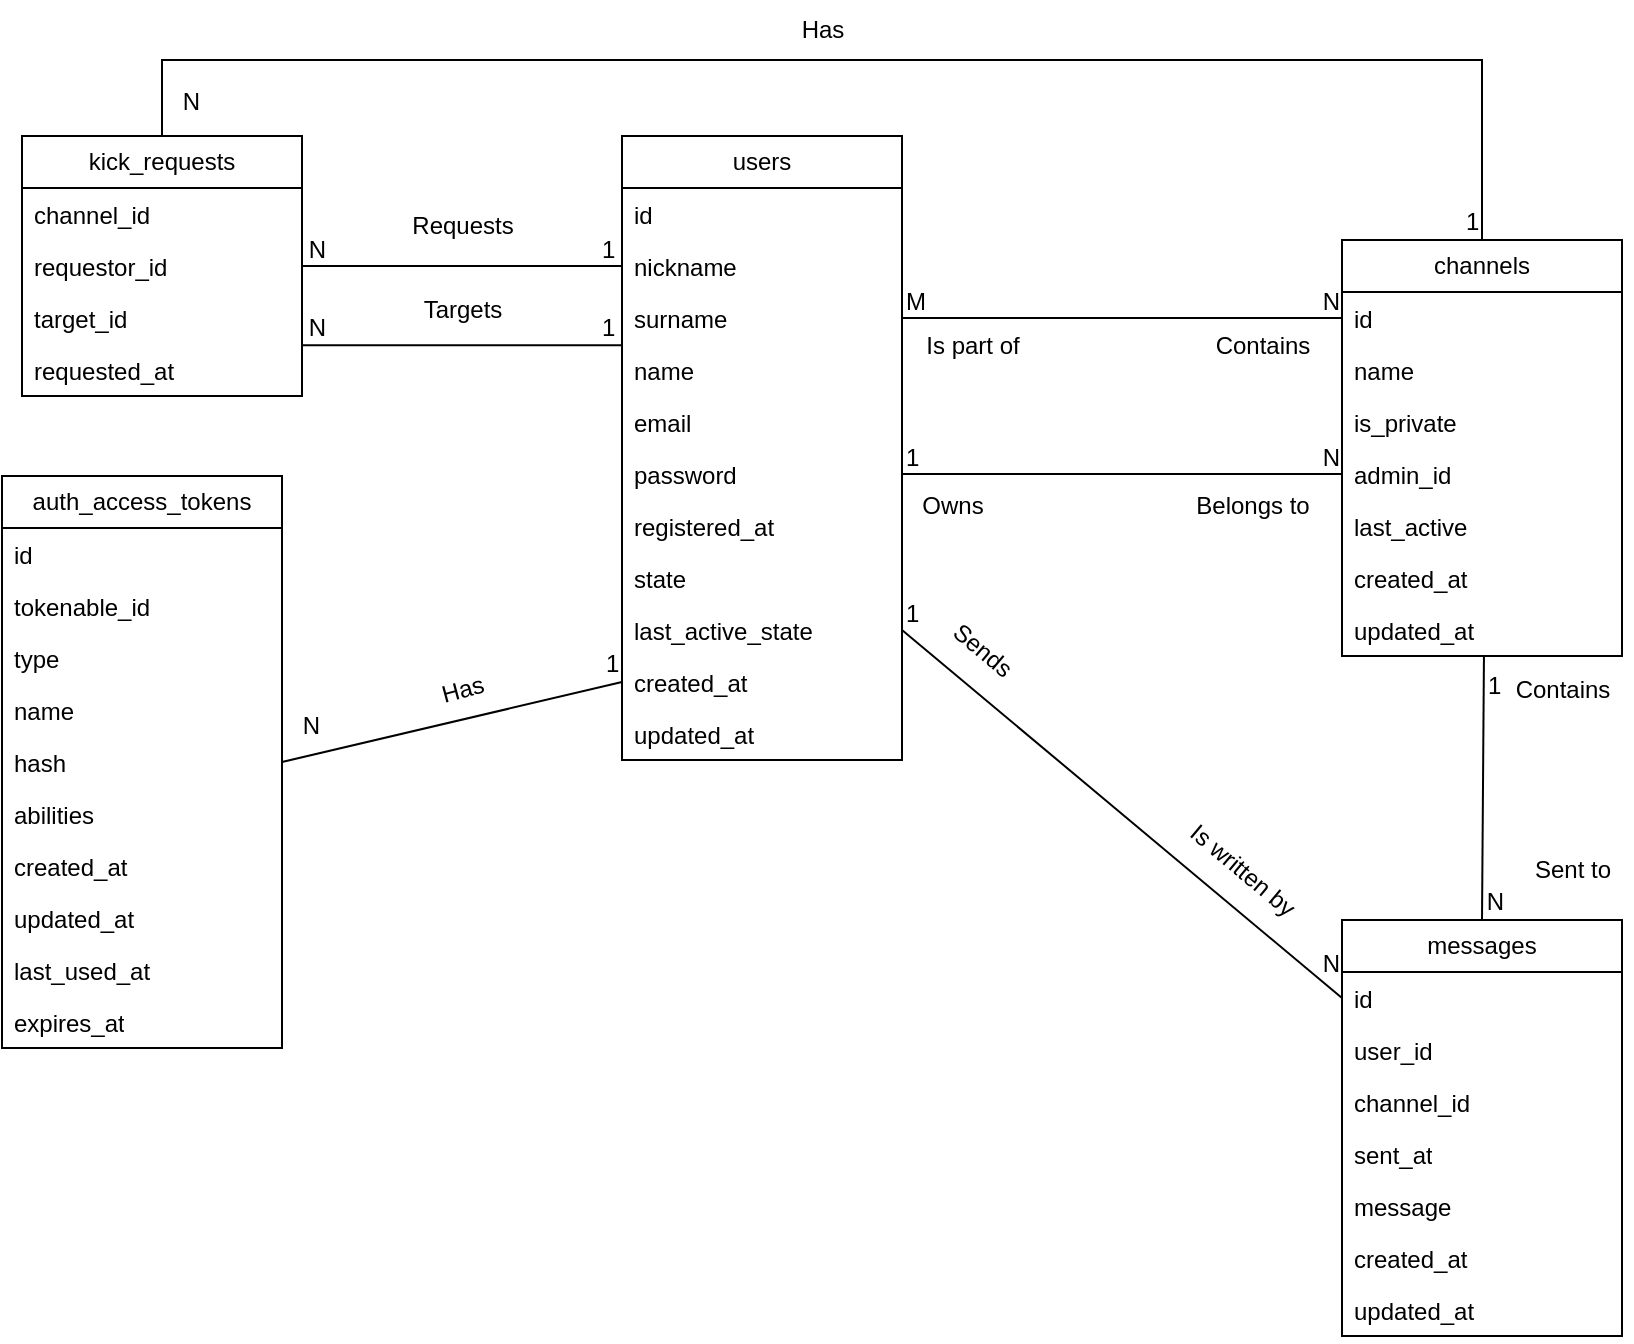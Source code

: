 <mxfile version="25.0.2" pages="2">
  <diagram id="R2lEEEUBdFMjLlhIrx00" name="Logical">
    <mxGraphModel dx="2045" dy="737" grid="1" gridSize="10" guides="1" tooltips="1" connect="1" arrows="1" fold="1" page="1" pageScale="1" pageWidth="850" pageHeight="1100" math="0" shadow="0" extFonts="Permanent Marker^https://fonts.googleapis.com/css?family=Permanent+Marker">
      <root>
        <mxCell id="0" />
        <mxCell id="1" parent="0" />
        <mxCell id="FbpiSG0wPmjg65G_D0_f-9" value="users" style="swimlane;fontStyle=0;childLayout=stackLayout;horizontal=1;startSize=26;fillColor=none;horizontalStack=0;resizeParent=1;resizeParentMax=0;resizeLast=0;collapsible=1;marginBottom=0;whiteSpace=wrap;html=1;" parent="1" vertex="1">
          <mxGeometry x="70" y="68" width="140" height="312" as="geometry" />
        </mxCell>
        <mxCell id="FbpiSG0wPmjg65G_D0_f-10" value="id" style="text;strokeColor=none;fillColor=none;align=left;verticalAlign=top;spacingLeft=4;spacingRight=4;overflow=hidden;rotatable=0;points=[[0,0.5],[1,0.5]];portConstraint=eastwest;whiteSpace=wrap;html=1;" parent="FbpiSG0wPmjg65G_D0_f-9" vertex="1">
          <mxGeometry y="26" width="140" height="26" as="geometry" />
        </mxCell>
        <mxCell id="FbpiSG0wPmjg65G_D0_f-13" value="nickname" style="text;strokeColor=none;fillColor=none;align=left;verticalAlign=top;spacingLeft=4;spacingRight=4;overflow=hidden;rotatable=0;points=[[0,0.5],[1,0.5]];portConstraint=eastwest;whiteSpace=wrap;html=1;" parent="FbpiSG0wPmjg65G_D0_f-9" vertex="1">
          <mxGeometry y="52" width="140" height="26" as="geometry" />
        </mxCell>
        <mxCell id="FbpiSG0wPmjg65G_D0_f-12" value="surname" style="text;strokeColor=none;fillColor=none;align=left;verticalAlign=top;spacingLeft=4;spacingRight=4;overflow=hidden;rotatable=0;points=[[0,0.5],[1,0.5]];portConstraint=eastwest;whiteSpace=wrap;html=1;" parent="FbpiSG0wPmjg65G_D0_f-9" vertex="1">
          <mxGeometry y="78" width="140" height="26" as="geometry" />
        </mxCell>
        <mxCell id="FbpiSG0wPmjg65G_D0_f-17" value="name" style="text;strokeColor=none;fillColor=none;align=left;verticalAlign=top;spacingLeft=4;spacingRight=4;overflow=hidden;rotatable=0;points=[[0,0.5],[1,0.5]];portConstraint=eastwest;whiteSpace=wrap;html=1;" parent="FbpiSG0wPmjg65G_D0_f-9" vertex="1">
          <mxGeometry y="104" width="140" height="26" as="geometry" />
        </mxCell>
        <mxCell id="FbpiSG0wPmjg65G_D0_f-16" value="email" style="text;strokeColor=none;fillColor=none;align=left;verticalAlign=top;spacingLeft=4;spacingRight=4;overflow=hidden;rotatable=0;points=[[0,0.5],[1,0.5]];portConstraint=eastwest;whiteSpace=wrap;html=1;" parent="FbpiSG0wPmjg65G_D0_f-9" vertex="1">
          <mxGeometry y="130" width="140" height="26" as="geometry" />
        </mxCell>
        <mxCell id="FbpiSG0wPmjg65G_D0_f-14" value="password" style="text;strokeColor=none;fillColor=none;align=left;verticalAlign=top;spacingLeft=4;spacingRight=4;overflow=hidden;rotatable=0;points=[[0,0.5],[1,0.5]];portConstraint=eastwest;whiteSpace=wrap;html=1;" parent="FbpiSG0wPmjg65G_D0_f-9" vertex="1">
          <mxGeometry y="156" width="140" height="26" as="geometry" />
        </mxCell>
        <mxCell id="FbpiSG0wPmjg65G_D0_f-18" value="registered_at" style="text;strokeColor=none;fillColor=none;align=left;verticalAlign=top;spacingLeft=4;spacingRight=4;overflow=hidden;rotatable=0;points=[[0,0.5],[1,0.5]];portConstraint=eastwest;whiteSpace=wrap;html=1;" parent="FbpiSG0wPmjg65G_D0_f-9" vertex="1">
          <mxGeometry y="182" width="140" height="26" as="geometry" />
        </mxCell>
        <mxCell id="FbpiSG0wPmjg65G_D0_f-37" value="state" style="text;strokeColor=none;fillColor=none;align=left;verticalAlign=top;spacingLeft=4;spacingRight=4;overflow=hidden;rotatable=0;points=[[0,0.5],[1,0.5]];portConstraint=eastwest;whiteSpace=wrap;html=1;" parent="FbpiSG0wPmjg65G_D0_f-9" vertex="1">
          <mxGeometry y="208" width="140" height="26" as="geometry" />
        </mxCell>
        <mxCell id="FbpiSG0wPmjg65G_D0_f-38" value="last_active_state" style="text;strokeColor=none;fillColor=none;align=left;verticalAlign=top;spacingLeft=4;spacingRight=4;overflow=hidden;rotatable=0;points=[[0,0.5],[1,0.5]];portConstraint=eastwest;whiteSpace=wrap;html=1;" parent="FbpiSG0wPmjg65G_D0_f-9" vertex="1">
          <mxGeometry y="234" width="140" height="26" as="geometry" />
        </mxCell>
        <mxCell id="DQtzh3tB-2Z6uhJ7dVTO-1" value="created_at" style="text;strokeColor=none;fillColor=none;align=left;verticalAlign=top;spacingLeft=4;spacingRight=4;overflow=hidden;rotatable=0;points=[[0,0.5],[1,0.5]];portConstraint=eastwest;whiteSpace=wrap;html=1;" vertex="1" parent="FbpiSG0wPmjg65G_D0_f-9">
          <mxGeometry y="260" width="140" height="26" as="geometry" />
        </mxCell>
        <mxCell id="DQtzh3tB-2Z6uhJ7dVTO-2" value="updated_at" style="text;strokeColor=none;fillColor=none;align=left;verticalAlign=top;spacingLeft=4;spacingRight=4;overflow=hidden;rotatable=0;points=[[0,0.5],[1,0.5]];portConstraint=eastwest;whiteSpace=wrap;html=1;" vertex="1" parent="FbpiSG0wPmjg65G_D0_f-9">
          <mxGeometry y="286" width="140" height="26" as="geometry" />
        </mxCell>
        <mxCell id="FbpiSG0wPmjg65G_D0_f-21" value="channels" style="swimlane;fontStyle=0;childLayout=stackLayout;horizontal=1;startSize=26;fillColor=none;horizontalStack=0;resizeParent=1;resizeParentMax=0;resizeLast=0;collapsible=1;marginBottom=0;whiteSpace=wrap;html=1;" parent="1" vertex="1">
          <mxGeometry x="430" y="120" width="140" height="208" as="geometry" />
        </mxCell>
        <mxCell id="FbpiSG0wPmjg65G_D0_f-22" value="id" style="text;strokeColor=none;fillColor=none;align=left;verticalAlign=top;spacingLeft=4;spacingRight=4;overflow=hidden;rotatable=0;points=[[0,0.5],[1,0.5]];portConstraint=eastwest;whiteSpace=wrap;html=1;" parent="FbpiSG0wPmjg65G_D0_f-21" vertex="1">
          <mxGeometry y="26" width="140" height="26" as="geometry" />
        </mxCell>
        <mxCell id="FbpiSG0wPmjg65G_D0_f-23" value="name" style="text;strokeColor=none;fillColor=none;align=left;verticalAlign=top;spacingLeft=4;spacingRight=4;overflow=hidden;rotatable=0;points=[[0,0.5],[1,0.5]];portConstraint=eastwest;whiteSpace=wrap;html=1;" parent="FbpiSG0wPmjg65G_D0_f-21" vertex="1">
          <mxGeometry y="52" width="140" height="26" as="geometry" />
        </mxCell>
        <mxCell id="FbpiSG0wPmjg65G_D0_f-24" value="is_private" style="text;strokeColor=none;fillColor=none;align=left;verticalAlign=top;spacingLeft=4;spacingRight=4;overflow=hidden;rotatable=0;points=[[0,0.5],[1,0.5]];portConstraint=eastwest;whiteSpace=wrap;html=1;" parent="FbpiSG0wPmjg65G_D0_f-21" vertex="1">
          <mxGeometry y="78" width="140" height="26" as="geometry" />
        </mxCell>
        <mxCell id="FbpiSG0wPmjg65G_D0_f-25" value="admin_id" style="text;strokeColor=none;fillColor=none;align=left;verticalAlign=top;spacingLeft=4;spacingRight=4;overflow=hidden;rotatable=0;points=[[0,0.5],[1,0.5]];portConstraint=eastwest;whiteSpace=wrap;html=1;" parent="FbpiSG0wPmjg65G_D0_f-21" vertex="1">
          <mxGeometry y="104" width="140" height="26" as="geometry" />
        </mxCell>
        <mxCell id="FbpiSG0wPmjg65G_D0_f-26" value="last_active" style="text;strokeColor=none;fillColor=none;align=left;verticalAlign=top;spacingLeft=4;spacingRight=4;overflow=hidden;rotatable=0;points=[[0,0.5],[1,0.5]];portConstraint=eastwest;whiteSpace=wrap;html=1;" parent="FbpiSG0wPmjg65G_D0_f-21" vertex="1">
          <mxGeometry y="130" width="140" height="26" as="geometry" />
        </mxCell>
        <mxCell id="DQtzh3tB-2Z6uhJ7dVTO-3" value="created_at" style="text;strokeColor=none;fillColor=none;align=left;verticalAlign=top;spacingLeft=4;spacingRight=4;overflow=hidden;rotatable=0;points=[[0,0.5],[1,0.5]];portConstraint=eastwest;whiteSpace=wrap;html=1;" vertex="1" parent="FbpiSG0wPmjg65G_D0_f-21">
          <mxGeometry y="156" width="140" height="26" as="geometry" />
        </mxCell>
        <mxCell id="DQtzh3tB-2Z6uhJ7dVTO-4" value="updated_at" style="text;strokeColor=none;fillColor=none;align=left;verticalAlign=top;spacingLeft=4;spacingRight=4;overflow=hidden;rotatable=0;points=[[0,0.5],[1,0.5]];portConstraint=eastwest;whiteSpace=wrap;html=1;" vertex="1" parent="FbpiSG0wPmjg65G_D0_f-21">
          <mxGeometry y="182" width="140" height="26" as="geometry" />
        </mxCell>
        <mxCell id="FbpiSG0wPmjg65G_D0_f-31" value="messages" style="swimlane;fontStyle=0;childLayout=stackLayout;horizontal=1;startSize=26;fillColor=none;horizontalStack=0;resizeParent=1;resizeParentMax=0;resizeLast=0;collapsible=1;marginBottom=0;whiteSpace=wrap;html=1;" parent="1" vertex="1">
          <mxGeometry x="430" y="460" width="140" height="208" as="geometry" />
        </mxCell>
        <mxCell id="FbpiSG0wPmjg65G_D0_f-32" value="id" style="text;strokeColor=none;fillColor=none;align=left;verticalAlign=top;spacingLeft=4;spacingRight=4;overflow=hidden;rotatable=0;points=[[0,0.5],[1,0.5]];portConstraint=eastwest;whiteSpace=wrap;html=1;" parent="FbpiSG0wPmjg65G_D0_f-31" vertex="1">
          <mxGeometry y="26" width="140" height="26" as="geometry" />
        </mxCell>
        <mxCell id="FbpiSG0wPmjg65G_D0_f-33" value="user_id" style="text;strokeColor=none;fillColor=none;align=left;verticalAlign=top;spacingLeft=4;spacingRight=4;overflow=hidden;rotatable=0;points=[[0,0.5],[1,0.5]];portConstraint=eastwest;whiteSpace=wrap;html=1;" parent="FbpiSG0wPmjg65G_D0_f-31" vertex="1">
          <mxGeometry y="52" width="140" height="26" as="geometry" />
        </mxCell>
        <mxCell id="FbpiSG0wPmjg65G_D0_f-34" value="channel_id" style="text;strokeColor=none;fillColor=none;align=left;verticalAlign=top;spacingLeft=4;spacingRight=4;overflow=hidden;rotatable=0;points=[[0,0.5],[1,0.5]];portConstraint=eastwest;whiteSpace=wrap;html=1;" parent="FbpiSG0wPmjg65G_D0_f-31" vertex="1">
          <mxGeometry y="78" width="140" height="26" as="geometry" />
        </mxCell>
        <mxCell id="FbpiSG0wPmjg65G_D0_f-35" value="sent_at" style="text;strokeColor=none;fillColor=none;align=left;verticalAlign=top;spacingLeft=4;spacingRight=4;overflow=hidden;rotatable=0;points=[[0,0.5],[1,0.5]];portConstraint=eastwest;whiteSpace=wrap;html=1;" parent="FbpiSG0wPmjg65G_D0_f-31" vertex="1">
          <mxGeometry y="104" width="140" height="26" as="geometry" />
        </mxCell>
        <mxCell id="FbpiSG0wPmjg65G_D0_f-36" value="message" style="text;strokeColor=none;fillColor=none;align=left;verticalAlign=top;spacingLeft=4;spacingRight=4;overflow=hidden;rotatable=0;points=[[0,0.5],[1,0.5]];portConstraint=eastwest;whiteSpace=wrap;html=1;" parent="FbpiSG0wPmjg65G_D0_f-31" vertex="1">
          <mxGeometry y="130" width="140" height="26" as="geometry" />
        </mxCell>
        <mxCell id="DQtzh3tB-2Z6uhJ7dVTO-19" value="created_at" style="text;strokeColor=none;fillColor=none;align=left;verticalAlign=top;spacingLeft=4;spacingRight=4;overflow=hidden;rotatable=0;points=[[0,0.5],[1,0.5]];portConstraint=eastwest;whiteSpace=wrap;html=1;" vertex="1" parent="FbpiSG0wPmjg65G_D0_f-31">
          <mxGeometry y="156" width="140" height="26" as="geometry" />
        </mxCell>
        <mxCell id="DQtzh3tB-2Z6uhJ7dVTO-18" value="updated_at" style="text;strokeColor=none;fillColor=none;align=left;verticalAlign=top;spacingLeft=4;spacingRight=4;overflow=hidden;rotatable=0;points=[[0,0.5],[1,0.5]];portConstraint=eastwest;whiteSpace=wrap;html=1;" vertex="1" parent="FbpiSG0wPmjg65G_D0_f-31">
          <mxGeometry y="182" width="140" height="26" as="geometry" />
        </mxCell>
        <mxCell id="FbpiSG0wPmjg65G_D0_f-39" value="" style="endArrow=none;html=1;rounded=0;exitX=1;exitY=0.5;exitDx=0;exitDy=0;entryX=0;entryY=0.5;entryDx=0;entryDy=0;" parent="1" source="FbpiSG0wPmjg65G_D0_f-12" target="FbpiSG0wPmjg65G_D0_f-22" edge="1">
          <mxGeometry relative="1" as="geometry">
            <mxPoint x="340" y="350" as="sourcePoint" />
            <mxPoint x="500" y="350" as="targetPoint" />
          </mxGeometry>
        </mxCell>
        <mxCell id="FbpiSG0wPmjg65G_D0_f-40" value="M" style="resizable=0;html=1;whiteSpace=wrap;align=left;verticalAlign=bottom;" parent="FbpiSG0wPmjg65G_D0_f-39" connectable="0" vertex="1">
          <mxGeometry x="-1" relative="1" as="geometry" />
        </mxCell>
        <mxCell id="FbpiSG0wPmjg65G_D0_f-41" value="N" style="resizable=0;html=1;whiteSpace=wrap;align=right;verticalAlign=bottom;" parent="FbpiSG0wPmjg65G_D0_f-39" connectable="0" vertex="1">
          <mxGeometry x="1" relative="1" as="geometry" />
        </mxCell>
        <mxCell id="FbpiSG0wPmjg65G_D0_f-45" value="" style="endArrow=none;html=1;rounded=0;exitX=0.507;exitY=1;exitDx=0;exitDy=0;entryX=0.5;entryY=0;entryDx=0;entryDy=0;exitPerimeter=0;" parent="1" source="DQtzh3tB-2Z6uhJ7dVTO-4" target="FbpiSG0wPmjg65G_D0_f-31" edge="1">
          <mxGeometry relative="1" as="geometry">
            <mxPoint x="630" y="230" as="sourcePoint" />
            <mxPoint x="790" y="230" as="targetPoint" />
          </mxGeometry>
        </mxCell>
        <mxCell id="FbpiSG0wPmjg65G_D0_f-46" value="1" style="resizable=0;html=1;whiteSpace=wrap;align=left;verticalAlign=bottom;" parent="FbpiSG0wPmjg65G_D0_f-45" connectable="0" vertex="1">
          <mxGeometry x="-1" relative="1" as="geometry">
            <mxPoint y="23" as="offset" />
          </mxGeometry>
        </mxCell>
        <mxCell id="FbpiSG0wPmjg65G_D0_f-47" value="N" style="resizable=0;html=1;whiteSpace=wrap;align=right;verticalAlign=bottom;" parent="FbpiSG0wPmjg65G_D0_f-45" connectable="0" vertex="1">
          <mxGeometry x="1" relative="1" as="geometry">
            <mxPoint x="12" as="offset" />
          </mxGeometry>
        </mxCell>
        <mxCell id="FbpiSG0wPmjg65G_D0_f-55" value="Is part of" style="text;html=1;align=center;verticalAlign=middle;resizable=0;points=[];autosize=1;strokeColor=none;fillColor=none;" parent="1" vertex="1">
          <mxGeometry x="210" y="158" width="70" height="30" as="geometry" />
        </mxCell>
        <mxCell id="FbpiSG0wPmjg65G_D0_f-57" value="Contains" style="text;html=1;align=center;verticalAlign=middle;resizable=0;points=[];autosize=1;strokeColor=none;fillColor=none;" parent="1" vertex="1">
          <mxGeometry x="355" y="158" width="70" height="30" as="geometry" />
        </mxCell>
        <mxCell id="FbpiSG0wPmjg65G_D0_f-61" value="" style="endArrow=none;html=1;rounded=0;entryX=0;entryY=0.5;entryDx=0;entryDy=0;exitX=1;exitY=0.5;exitDx=0;exitDy=0;" parent="1" source="FbpiSG0wPmjg65G_D0_f-14" target="FbpiSG0wPmjg65G_D0_f-25" edge="1">
          <mxGeometry relative="1" as="geometry">
            <mxPoint x="210" y="230" as="sourcePoint" />
            <mxPoint x="370" y="230" as="targetPoint" />
          </mxGeometry>
        </mxCell>
        <mxCell id="FbpiSG0wPmjg65G_D0_f-62" value="1" style="resizable=0;html=1;whiteSpace=wrap;align=left;verticalAlign=bottom;" parent="FbpiSG0wPmjg65G_D0_f-61" connectable="0" vertex="1">
          <mxGeometry x="-1" relative="1" as="geometry" />
        </mxCell>
        <mxCell id="FbpiSG0wPmjg65G_D0_f-63" value="N" style="resizable=0;html=1;whiteSpace=wrap;align=right;verticalAlign=bottom;" parent="FbpiSG0wPmjg65G_D0_f-61" connectable="0" vertex="1">
          <mxGeometry x="1" relative="1" as="geometry" />
        </mxCell>
        <mxCell id="FbpiSG0wPmjg65G_D0_f-64" value="Owns" style="text;html=1;align=center;verticalAlign=middle;resizable=0;points=[];autosize=1;strokeColor=none;fillColor=none;" parent="1" vertex="1">
          <mxGeometry x="210" y="238" width="50" height="30" as="geometry" />
        </mxCell>
        <mxCell id="FbpiSG0wPmjg65G_D0_f-65" value="Belongs to" style="text;html=1;align=center;verticalAlign=middle;resizable=0;points=[];autosize=1;strokeColor=none;fillColor=none;" parent="1" vertex="1">
          <mxGeometry x="345" y="238" width="80" height="30" as="geometry" />
        </mxCell>
        <mxCell id="FbpiSG0wPmjg65G_D0_f-66" value="" style="endArrow=none;html=1;rounded=0;exitX=1;exitY=0.5;exitDx=0;exitDy=0;entryX=0;entryY=0.5;entryDx=0;entryDy=0;" parent="1" source="FbpiSG0wPmjg65G_D0_f-38" target="FbpiSG0wPmjg65G_D0_f-32" edge="1">
          <mxGeometry relative="1" as="geometry">
            <mxPoint x="300" y="320" as="sourcePoint" />
            <mxPoint x="460" y="320" as="targetPoint" />
          </mxGeometry>
        </mxCell>
        <mxCell id="FbpiSG0wPmjg65G_D0_f-67" value="1" style="resizable=0;html=1;whiteSpace=wrap;align=left;verticalAlign=bottom;" parent="FbpiSG0wPmjg65G_D0_f-66" connectable="0" vertex="1">
          <mxGeometry x="-1" relative="1" as="geometry" />
        </mxCell>
        <mxCell id="FbpiSG0wPmjg65G_D0_f-68" value="N" style="resizable=0;html=1;whiteSpace=wrap;align=right;verticalAlign=bottom;" parent="FbpiSG0wPmjg65G_D0_f-66" connectable="0" vertex="1">
          <mxGeometry x="1" relative="1" as="geometry">
            <mxPoint y="-9" as="offset" />
          </mxGeometry>
        </mxCell>
        <mxCell id="FbpiSG0wPmjg65G_D0_f-69" value="Sends" style="text;html=1;align=center;verticalAlign=middle;resizable=0;points=[];autosize=1;strokeColor=none;fillColor=none;rotation=40;" parent="1" vertex="1">
          <mxGeometry x="220" y="310" width="60" height="30" as="geometry" />
        </mxCell>
        <mxCell id="FbpiSG0wPmjg65G_D0_f-70" value="Is written by" style="text;html=1;align=center;verticalAlign=middle;resizable=0;points=[];autosize=1;strokeColor=none;fillColor=none;rotation=40;" parent="1" vertex="1">
          <mxGeometry x="335" y="420" width="90" height="30" as="geometry" />
        </mxCell>
        <mxCell id="FbpiSG0wPmjg65G_D0_f-71" value="Contains" style="text;html=1;align=center;verticalAlign=middle;resizable=0;points=[];autosize=1;strokeColor=none;fillColor=none;" parent="1" vertex="1">
          <mxGeometry x="505" y="330" width="70" height="30" as="geometry" />
        </mxCell>
        <mxCell id="FbpiSG0wPmjg65G_D0_f-72" value="Sent to" style="text;html=1;align=center;verticalAlign=middle;resizable=0;points=[];autosize=1;strokeColor=none;fillColor=none;" parent="1" vertex="1">
          <mxGeometry x="515" y="420" width="60" height="30" as="geometry" />
        </mxCell>
        <mxCell id="DQtzh3tB-2Z6uhJ7dVTO-6" value="auth_access_tokens" style="swimlane;fontStyle=0;childLayout=stackLayout;horizontal=1;startSize=26;fillColor=none;horizontalStack=0;resizeParent=1;resizeParentMax=0;resizeLast=0;collapsible=1;marginBottom=0;whiteSpace=wrap;html=1;" vertex="1" parent="1">
          <mxGeometry x="-240" y="238" width="140" height="286" as="geometry" />
        </mxCell>
        <mxCell id="DQtzh3tB-2Z6uhJ7dVTO-7" value="id" style="text;strokeColor=none;fillColor=none;align=left;verticalAlign=top;spacingLeft=4;spacingRight=4;overflow=hidden;rotatable=0;points=[[0,0.5],[1,0.5]];portConstraint=eastwest;whiteSpace=wrap;html=1;" vertex="1" parent="DQtzh3tB-2Z6uhJ7dVTO-6">
          <mxGeometry y="26" width="140" height="26" as="geometry" />
        </mxCell>
        <mxCell id="DQtzh3tB-2Z6uhJ7dVTO-8" value="tokenable_id" style="text;strokeColor=none;fillColor=none;align=left;verticalAlign=top;spacingLeft=4;spacingRight=4;overflow=hidden;rotatable=0;points=[[0,0.5],[1,0.5]];portConstraint=eastwest;whiteSpace=wrap;html=1;" vertex="1" parent="DQtzh3tB-2Z6uhJ7dVTO-6">
          <mxGeometry y="52" width="140" height="26" as="geometry" />
        </mxCell>
        <mxCell id="DQtzh3tB-2Z6uhJ7dVTO-9" value="type" style="text;strokeColor=none;fillColor=none;align=left;verticalAlign=top;spacingLeft=4;spacingRight=4;overflow=hidden;rotatable=0;points=[[0,0.5],[1,0.5]];portConstraint=eastwest;whiteSpace=wrap;html=1;" vertex="1" parent="DQtzh3tB-2Z6uhJ7dVTO-6">
          <mxGeometry y="78" width="140" height="26" as="geometry" />
        </mxCell>
        <mxCell id="DQtzh3tB-2Z6uhJ7dVTO-10" value="name" style="text;strokeColor=none;fillColor=none;align=left;verticalAlign=top;spacingLeft=4;spacingRight=4;overflow=hidden;rotatable=0;points=[[0,0.5],[1,0.5]];portConstraint=eastwest;whiteSpace=wrap;html=1;" vertex="1" parent="DQtzh3tB-2Z6uhJ7dVTO-6">
          <mxGeometry y="104" width="140" height="26" as="geometry" />
        </mxCell>
        <mxCell id="DQtzh3tB-2Z6uhJ7dVTO-11" value="hash" style="text;strokeColor=none;fillColor=none;align=left;verticalAlign=top;spacingLeft=4;spacingRight=4;overflow=hidden;rotatable=0;points=[[0,0.5],[1,0.5]];portConstraint=eastwest;whiteSpace=wrap;html=1;" vertex="1" parent="DQtzh3tB-2Z6uhJ7dVTO-6">
          <mxGeometry y="130" width="140" height="26" as="geometry" />
        </mxCell>
        <mxCell id="DQtzh3tB-2Z6uhJ7dVTO-12" value="abilities" style="text;strokeColor=none;fillColor=none;align=left;verticalAlign=top;spacingLeft=4;spacingRight=4;overflow=hidden;rotatable=0;points=[[0,0.5],[1,0.5]];portConstraint=eastwest;whiteSpace=wrap;html=1;" vertex="1" parent="DQtzh3tB-2Z6uhJ7dVTO-6">
          <mxGeometry y="156" width="140" height="26" as="geometry" />
        </mxCell>
        <mxCell id="DQtzh3tB-2Z6uhJ7dVTO-13" value="created_at" style="text;strokeColor=none;fillColor=none;align=left;verticalAlign=top;spacingLeft=4;spacingRight=4;overflow=hidden;rotatable=0;points=[[0,0.5],[1,0.5]];portConstraint=eastwest;whiteSpace=wrap;html=1;" vertex="1" parent="DQtzh3tB-2Z6uhJ7dVTO-6">
          <mxGeometry y="182" width="140" height="26" as="geometry" />
        </mxCell>
        <mxCell id="DQtzh3tB-2Z6uhJ7dVTO-14" value="updated_at" style="text;strokeColor=none;fillColor=none;align=left;verticalAlign=top;spacingLeft=4;spacingRight=4;overflow=hidden;rotatable=0;points=[[0,0.5],[1,0.5]];portConstraint=eastwest;whiteSpace=wrap;html=1;" vertex="1" parent="DQtzh3tB-2Z6uhJ7dVTO-6">
          <mxGeometry y="208" width="140" height="26" as="geometry" />
        </mxCell>
        <mxCell id="DQtzh3tB-2Z6uhJ7dVTO-15" value="last_used_at" style="text;strokeColor=none;fillColor=none;align=left;verticalAlign=top;spacingLeft=4;spacingRight=4;overflow=hidden;rotatable=0;points=[[0,0.5],[1,0.5]];portConstraint=eastwest;whiteSpace=wrap;html=1;" vertex="1" parent="DQtzh3tB-2Z6uhJ7dVTO-6">
          <mxGeometry y="234" width="140" height="26" as="geometry" />
        </mxCell>
        <mxCell id="DQtzh3tB-2Z6uhJ7dVTO-16" value="expires_at" style="text;strokeColor=none;fillColor=none;align=left;verticalAlign=top;spacingLeft=4;spacingRight=4;overflow=hidden;rotatable=0;points=[[0,0.5],[1,0.5]];portConstraint=eastwest;whiteSpace=wrap;html=1;" vertex="1" parent="DQtzh3tB-2Z6uhJ7dVTO-6">
          <mxGeometry y="260" width="140" height="26" as="geometry" />
        </mxCell>
        <mxCell id="DQtzh3tB-2Z6uhJ7dVTO-20" value="kick_requests" style="swimlane;fontStyle=0;childLayout=stackLayout;horizontal=1;startSize=26;fillColor=none;horizontalStack=0;resizeParent=1;resizeParentMax=0;resizeLast=0;collapsible=1;marginBottom=0;whiteSpace=wrap;html=1;" vertex="1" parent="1">
          <mxGeometry x="-230" y="68" width="140" height="130" as="geometry" />
        </mxCell>
        <mxCell id="DQtzh3tB-2Z6uhJ7dVTO-21" value="channel_id" style="text;strokeColor=none;fillColor=none;align=left;verticalAlign=top;spacingLeft=4;spacingRight=4;overflow=hidden;rotatable=0;points=[[0,0.5],[1,0.5]];portConstraint=eastwest;whiteSpace=wrap;html=1;" vertex="1" parent="DQtzh3tB-2Z6uhJ7dVTO-20">
          <mxGeometry y="26" width="140" height="26" as="geometry" />
        </mxCell>
        <mxCell id="DQtzh3tB-2Z6uhJ7dVTO-22" value="requestor_id" style="text;strokeColor=none;fillColor=none;align=left;verticalAlign=top;spacingLeft=4;spacingRight=4;overflow=hidden;rotatable=0;points=[[0,0.5],[1,0.5]];portConstraint=eastwest;whiteSpace=wrap;html=1;" vertex="1" parent="DQtzh3tB-2Z6uhJ7dVTO-20">
          <mxGeometry y="52" width="140" height="26" as="geometry" />
        </mxCell>
        <mxCell id="DQtzh3tB-2Z6uhJ7dVTO-23" value="target_id" style="text;strokeColor=none;fillColor=none;align=left;verticalAlign=top;spacingLeft=4;spacingRight=4;overflow=hidden;rotatable=0;points=[[0,0.5],[1,0.5]];portConstraint=eastwest;whiteSpace=wrap;html=1;" vertex="1" parent="DQtzh3tB-2Z6uhJ7dVTO-20">
          <mxGeometry y="78" width="140" height="26" as="geometry" />
        </mxCell>
        <mxCell id="DQtzh3tB-2Z6uhJ7dVTO-24" value="requested_at" style="text;strokeColor=none;fillColor=none;align=left;verticalAlign=top;spacingLeft=4;spacingRight=4;overflow=hidden;rotatable=0;points=[[0,0.5],[1,0.5]];portConstraint=eastwest;whiteSpace=wrap;html=1;" vertex="1" parent="DQtzh3tB-2Z6uhJ7dVTO-20">
          <mxGeometry y="104" width="140" height="26" as="geometry" />
        </mxCell>
        <mxCell id="DQtzh3tB-2Z6uhJ7dVTO-35" value="" style="endArrow=none;html=1;rounded=0;exitX=0;exitY=0.5;exitDx=0;exitDy=0;entryX=1;entryY=0.5;entryDx=0;entryDy=0;" edge="1" parent="1" source="DQtzh3tB-2Z6uhJ7dVTO-1" target="DQtzh3tB-2Z6uhJ7dVTO-11">
          <mxGeometry relative="1" as="geometry">
            <mxPoint x="170" y="410" as="sourcePoint" />
            <mxPoint x="395" y="594" as="targetPoint" />
          </mxGeometry>
        </mxCell>
        <mxCell id="DQtzh3tB-2Z6uhJ7dVTO-36" value="1" style="resizable=0;html=1;whiteSpace=wrap;align=left;verticalAlign=bottom;" connectable="0" vertex="1" parent="DQtzh3tB-2Z6uhJ7dVTO-35">
          <mxGeometry x="-1" relative="1" as="geometry">
            <mxPoint x="-10" y="-1" as="offset" />
          </mxGeometry>
        </mxCell>
        <mxCell id="DQtzh3tB-2Z6uhJ7dVTO-37" value="N" style="resizable=0;html=1;whiteSpace=wrap;align=right;verticalAlign=bottom;" connectable="0" vertex="1" parent="DQtzh3tB-2Z6uhJ7dVTO-35">
          <mxGeometry x="1" relative="1" as="geometry">
            <mxPoint x="20" y="-9" as="offset" />
          </mxGeometry>
        </mxCell>
        <mxCell id="DQtzh3tB-2Z6uhJ7dVTO-38" value="Has" style="text;html=1;align=center;verticalAlign=middle;resizable=0;points=[];autosize=1;strokeColor=none;fillColor=none;rotation=-15;" vertex="1" parent="1">
          <mxGeometry x="-30" y="330" width="40" height="30" as="geometry" />
        </mxCell>
        <mxCell id="DQtzh3tB-2Z6uhJ7dVTO-39" value="Requests" style="text;html=1;align=center;verticalAlign=middle;resizable=0;points=[];autosize=1;strokeColor=none;fillColor=none;" vertex="1" parent="1">
          <mxGeometry x="-45" y="98" width="70" height="30" as="geometry" />
        </mxCell>
        <mxCell id="KfZPxxoi-GXNjszy-x7z-1" value="" style="endArrow=none;html=1;rounded=0;exitX=0;exitY=0.5;exitDx=0;exitDy=0;entryX=1;entryY=0.5;entryDx=0;entryDy=0;" edge="1" parent="1" source="FbpiSG0wPmjg65G_D0_f-13" target="DQtzh3tB-2Z6uhJ7dVTO-22">
          <mxGeometry relative="1" as="geometry">
            <mxPoint x="-115" y="223.58" as="sourcePoint" />
            <mxPoint x="60" y="140" as="targetPoint" />
          </mxGeometry>
        </mxCell>
        <mxCell id="KfZPxxoi-GXNjszy-x7z-2" value="1" style="resizable=0;html=1;whiteSpace=wrap;align=left;verticalAlign=bottom;" connectable="0" vertex="1" parent="KfZPxxoi-GXNjszy-x7z-1">
          <mxGeometry x="-1" relative="1" as="geometry">
            <mxPoint x="-12" as="offset" />
          </mxGeometry>
        </mxCell>
        <mxCell id="KfZPxxoi-GXNjszy-x7z-3" value="N" style="resizable=0;html=1;whiteSpace=wrap;align=right;verticalAlign=bottom;" connectable="0" vertex="1" parent="KfZPxxoi-GXNjszy-x7z-1">
          <mxGeometry x="1" relative="1" as="geometry">
            <mxPoint x="13" as="offset" />
          </mxGeometry>
        </mxCell>
        <mxCell id="KfZPxxoi-GXNjszy-x7z-4" value="" style="endArrow=none;html=1;rounded=0;exitX=0;exitY=0.5;exitDx=0;exitDy=0;entryX=1;entryY=0.5;entryDx=0;entryDy=0;" edge="1" parent="1">
          <mxGeometry relative="1" as="geometry">
            <mxPoint x="70" y="172.58" as="sourcePoint" />
            <mxPoint x="-90" y="172.58" as="targetPoint" />
          </mxGeometry>
        </mxCell>
        <mxCell id="KfZPxxoi-GXNjszy-x7z-5" value="1" style="resizable=0;html=1;whiteSpace=wrap;align=left;verticalAlign=bottom;" connectable="0" vertex="1" parent="KfZPxxoi-GXNjszy-x7z-4">
          <mxGeometry x="-1" relative="1" as="geometry">
            <mxPoint x="-12" as="offset" />
          </mxGeometry>
        </mxCell>
        <mxCell id="KfZPxxoi-GXNjszy-x7z-6" value="N" style="resizable=0;html=1;whiteSpace=wrap;align=right;verticalAlign=bottom;" connectable="0" vertex="1" parent="KfZPxxoi-GXNjszy-x7z-4">
          <mxGeometry x="1" relative="1" as="geometry">
            <mxPoint x="13" as="offset" />
          </mxGeometry>
        </mxCell>
        <mxCell id="KfZPxxoi-GXNjszy-x7z-7" value="Targets" style="text;html=1;align=center;verticalAlign=middle;resizable=0;points=[];autosize=1;strokeColor=none;fillColor=none;" vertex="1" parent="1">
          <mxGeometry x="-40" y="140" width="60" height="30" as="geometry" />
        </mxCell>
        <mxCell id="ezxGpwCw4v4VbEUanPeg-1" value="" style="endArrow=none;html=1;rounded=0;exitX=0.5;exitY=0;exitDx=0;exitDy=0;entryX=0.5;entryY=0;entryDx=0;entryDy=0;edgeStyle=elbowEdgeStyle;" edge="1" parent="1" source="FbpiSG0wPmjg65G_D0_f-21" target="DQtzh3tB-2Z6uhJ7dVTO-20">
          <mxGeometry relative="1" as="geometry">
            <mxPoint x="400" y="50" as="sourcePoint" />
            <mxPoint x="230" y="90" as="targetPoint" />
            <Array as="points">
              <mxPoint x="160" y="30" />
            </Array>
          </mxGeometry>
        </mxCell>
        <mxCell id="ezxGpwCw4v4VbEUanPeg-2" value="1" style="resizable=0;html=1;whiteSpace=wrap;align=left;verticalAlign=bottom;" connectable="0" vertex="1" parent="ezxGpwCw4v4VbEUanPeg-1">
          <mxGeometry x="-1" relative="1" as="geometry">
            <mxPoint x="-10" y="-1" as="offset" />
          </mxGeometry>
        </mxCell>
        <mxCell id="ezxGpwCw4v4VbEUanPeg-3" value="N" style="resizable=0;html=1;whiteSpace=wrap;align=right;verticalAlign=bottom;" connectable="0" vertex="1" parent="ezxGpwCw4v4VbEUanPeg-1">
          <mxGeometry x="1" relative="1" as="geometry">
            <mxPoint x="20" y="-9" as="offset" />
          </mxGeometry>
        </mxCell>
        <mxCell id="ezxGpwCw4v4VbEUanPeg-4" value="Has" style="text;html=1;align=center;verticalAlign=middle;resizable=0;points=[];autosize=1;strokeColor=none;fillColor=none;" vertex="1" parent="1">
          <mxGeometry x="150" width="40" height="30" as="geometry" />
        </mxCell>
      </root>
    </mxGraphModel>
  </diagram>
  <diagram name="Physical" id="y9GZ7CkC0fbzx3gfZjCh">
    <mxGraphModel dx="2643" dy="1105" grid="1" gridSize="10" guides="1" tooltips="1" connect="1" arrows="1" fold="1" page="1" pageScale="1" pageWidth="850" pageHeight="1100" math="0" shadow="0" extFonts="Permanent Marker^https://fonts.googleapis.com/css?family=Permanent+Marker">
      <root>
        <mxCell id="hpjiPvPvrSKlAC8eglrq-0" />
        <mxCell id="hpjiPvPvrSKlAC8eglrq-1" parent="hpjiPvPvrSKlAC8eglrq-0" />
        <mxCell id="hpjiPvPvrSKlAC8eglrq-2" value="users" style="swimlane;fontStyle=0;childLayout=stackLayout;horizontal=1;startSize=26;fillColor=none;horizontalStack=0;resizeParent=1;resizeParentMax=0;resizeLast=0;collapsible=1;marginBottom=0;whiteSpace=wrap;html=1;" vertex="1" parent="hpjiPvPvrSKlAC8eglrq-1">
          <mxGeometry x="-110" y="65.5" width="300" height="312" as="geometry" />
        </mxCell>
        <mxCell id="hpjiPvPvrSKlAC8eglrq-3" value="id: serial" style="text;strokeColor=none;fillColor=none;align=left;verticalAlign=top;spacingLeft=4;spacingRight=4;overflow=hidden;rotatable=0;points=[[0,0.5],[1,0.5]];portConstraint=eastwest;whiteSpace=wrap;html=1;" vertex="1" parent="hpjiPvPvrSKlAC8eglrq-2">
          <mxGeometry y="26" width="300" height="26" as="geometry" />
        </mxCell>
        <mxCell id="hpjiPvPvrSKlAC8eglrq-4" value="nickname: varchar(255)" style="text;strokeColor=none;fillColor=none;align=left;verticalAlign=top;spacingLeft=4;spacingRight=4;overflow=hidden;rotatable=0;points=[[0,0.5],[1,0.5]];portConstraint=eastwest;whiteSpace=wrap;html=1;" vertex="1" parent="hpjiPvPvrSKlAC8eglrq-2">
          <mxGeometry y="52" width="300" height="26" as="geometry" />
        </mxCell>
        <mxCell id="hpjiPvPvrSKlAC8eglrq-5" value="surname: varchar(255)" style="text;strokeColor=none;fillColor=none;align=left;verticalAlign=top;spacingLeft=4;spacingRight=4;overflow=hidden;rotatable=0;points=[[0,0.5],[1,0.5]];portConstraint=eastwest;whiteSpace=wrap;html=1;" vertex="1" parent="hpjiPvPvrSKlAC8eglrq-2">
          <mxGeometry y="78" width="300" height="26" as="geometry" />
        </mxCell>
        <mxCell id="hpjiPvPvrSKlAC8eglrq-6" value="name: varchar(255)" style="text;strokeColor=none;fillColor=none;align=left;verticalAlign=top;spacingLeft=4;spacingRight=4;overflow=hidden;rotatable=0;points=[[0,0.5],[1,0.5]];portConstraint=eastwest;whiteSpace=wrap;html=1;" vertex="1" parent="hpjiPvPvrSKlAC8eglrq-2">
          <mxGeometry y="104" width="300" height="26" as="geometry" />
        </mxCell>
        <mxCell id="hpjiPvPvrSKlAC8eglrq-7" value="email: varchar(255)" style="text;strokeColor=none;fillColor=none;align=left;verticalAlign=top;spacingLeft=4;spacingRight=4;overflow=hidden;rotatable=0;points=[[0,0.5],[1,0.5]];portConstraint=eastwest;whiteSpace=wrap;html=1;" vertex="1" parent="hpjiPvPvrSKlAC8eglrq-2">
          <mxGeometry y="130" width="300" height="26" as="geometry" />
        </mxCell>
        <mxCell id="hpjiPvPvrSKlAC8eglrq-8" value="password: varchar(255)" style="text;strokeColor=none;fillColor=none;align=left;verticalAlign=top;spacingLeft=4;spacingRight=4;overflow=hidden;rotatable=0;points=[[0,0.5],[1,0.5]];portConstraint=eastwest;whiteSpace=wrap;html=1;" vertex="1" parent="hpjiPvPvrSKlAC8eglrq-2">
          <mxGeometry y="156" width="300" height="26" as="geometry" />
        </mxCell>
        <mxCell id="hpjiPvPvrSKlAC8eglrq-9" value="registered_at: timestamp with time zone" style="text;strokeColor=none;fillColor=none;align=left;verticalAlign=top;spacingLeft=4;spacingRight=4;overflow=hidden;rotatable=0;points=[[0,0.5],[1,0.5]];portConstraint=eastwest;whiteSpace=wrap;html=1;" vertex="1" parent="hpjiPvPvrSKlAC8eglrq-2">
          <mxGeometry y="182" width="300" height="26" as="geometry" />
        </mxCell>
        <mxCell id="hpjiPvPvrSKlAC8eglrq-10" value="state: varchar(255)" style="text;strokeColor=none;fillColor=none;align=left;verticalAlign=top;spacingLeft=4;spacingRight=4;overflow=hidden;rotatable=0;points=[[0,0.5],[1,0.5]];portConstraint=eastwest;whiteSpace=wrap;html=1;" vertex="1" parent="hpjiPvPvrSKlAC8eglrq-2">
          <mxGeometry y="208" width="300" height="26" as="geometry" />
        </mxCell>
        <mxCell id="hpjiPvPvrSKlAC8eglrq-11" value="last_active_state: timestamp with time zone" style="text;strokeColor=none;fillColor=none;align=left;verticalAlign=top;spacingLeft=4;spacingRight=4;overflow=hidden;rotatable=0;points=[[0,0.5],[1,0.5]];portConstraint=eastwest;whiteSpace=wrap;html=1;" vertex="1" parent="hpjiPvPvrSKlAC8eglrq-2">
          <mxGeometry y="234" width="300" height="26" as="geometry" />
        </mxCell>
        <mxCell id="hpjiPvPvrSKlAC8eglrq-12" value="created_at: timestamp with time zone" style="text;strokeColor=none;fillColor=none;align=left;verticalAlign=top;spacingLeft=4;spacingRight=4;overflow=hidden;rotatable=0;points=[[0,0.5],[1,0.5]];portConstraint=eastwest;whiteSpace=wrap;html=1;" vertex="1" parent="hpjiPvPvrSKlAC8eglrq-2">
          <mxGeometry y="260" width="300" height="26" as="geometry" />
        </mxCell>
        <mxCell id="hpjiPvPvrSKlAC8eglrq-13" value="updated_at: timestamp with time zone" style="text;strokeColor=none;fillColor=none;align=left;verticalAlign=top;spacingLeft=4;spacingRight=4;overflow=hidden;rotatable=0;points=[[0,0.5],[1,0.5]];portConstraint=eastwest;whiteSpace=wrap;html=1;" vertex="1" parent="hpjiPvPvrSKlAC8eglrq-2">
          <mxGeometry y="286" width="300" height="26" as="geometry" />
        </mxCell>
        <mxCell id="hpjiPvPvrSKlAC8eglrq-14" value="channels" style="swimlane;fontStyle=0;childLayout=stackLayout;horizontal=1;startSize=26;fillColor=none;horizontalStack=0;resizeParent=1;resizeParentMax=0;resizeLast=0;collapsible=1;marginBottom=0;whiteSpace=wrap;html=1;" vertex="1" parent="hpjiPvPvrSKlAC8eglrq-1">
          <mxGeometry x="550.15" y="117.5" width="220" height="208" as="geometry" />
        </mxCell>
        <mxCell id="hpjiPvPvrSKlAC8eglrq-15" value="id: serial" style="text;strokeColor=none;fillColor=none;align=left;verticalAlign=top;spacingLeft=4;spacingRight=4;overflow=hidden;rotatable=0;points=[[0,0.5],[1,0.5]];portConstraint=eastwest;whiteSpace=wrap;html=1;" vertex="1" parent="hpjiPvPvrSKlAC8eglrq-14">
          <mxGeometry y="26" width="220" height="26" as="geometry" />
        </mxCell>
        <mxCell id="hpjiPvPvrSKlAC8eglrq-16" value="name: varchar(255)" style="text;strokeColor=none;fillColor=none;align=left;verticalAlign=top;spacingLeft=4;spacingRight=4;overflow=hidden;rotatable=0;points=[[0,0.5],[1,0.5]];portConstraint=eastwest;whiteSpace=wrap;html=1;" vertex="1" parent="hpjiPvPvrSKlAC8eglrq-14">
          <mxGeometry y="52" width="220" height="26" as="geometry" />
        </mxCell>
        <mxCell id="hpjiPvPvrSKlAC8eglrq-17" value="is_private: boolean" style="text;strokeColor=none;fillColor=none;align=left;verticalAlign=top;spacingLeft=4;spacingRight=4;overflow=hidden;rotatable=0;points=[[0,0.5],[1,0.5]];portConstraint=eastwest;whiteSpace=wrap;html=1;" vertex="1" parent="hpjiPvPvrSKlAC8eglrq-14">
          <mxGeometry y="78" width="220" height="26" as="geometry" />
        </mxCell>
        <mxCell id="hpjiPvPvrSKlAC8eglrq-18" value="admin_id: integer" style="text;strokeColor=none;fillColor=none;align=left;verticalAlign=top;spacingLeft=4;spacingRight=4;overflow=hidden;rotatable=0;points=[[0,0.5],[1,0.5]];portConstraint=eastwest;whiteSpace=wrap;html=1;" vertex="1" parent="hpjiPvPvrSKlAC8eglrq-14">
          <mxGeometry y="104" width="220" height="26" as="geometry" />
        </mxCell>
        <mxCell id="hpjiPvPvrSKlAC8eglrq-19" value="last_active: timestamp with time zone" style="text;strokeColor=none;fillColor=none;align=left;verticalAlign=top;spacingLeft=4;spacingRight=4;overflow=hidden;rotatable=0;points=[[0,0.5],[1,0.5]];portConstraint=eastwest;whiteSpace=wrap;html=1;" vertex="1" parent="hpjiPvPvrSKlAC8eglrq-14">
          <mxGeometry y="130" width="220" height="26" as="geometry" />
        </mxCell>
        <mxCell id="hpjiPvPvrSKlAC8eglrq-20" value="created_at: timestamp with time zone" style="text;strokeColor=none;fillColor=none;align=left;verticalAlign=top;spacingLeft=4;spacingRight=4;overflow=hidden;rotatable=0;points=[[0,0.5],[1,0.5]];portConstraint=eastwest;whiteSpace=wrap;html=1;" vertex="1" parent="hpjiPvPvrSKlAC8eglrq-14">
          <mxGeometry y="156" width="220" height="26" as="geometry" />
        </mxCell>
        <mxCell id="hpjiPvPvrSKlAC8eglrq-21" value="updated_at: timestamp with time zone" style="text;strokeColor=none;fillColor=none;align=left;verticalAlign=top;spacingLeft=4;spacingRight=4;overflow=hidden;rotatable=0;points=[[0,0.5],[1,0.5]];portConstraint=eastwest;whiteSpace=wrap;html=1;" vertex="1" parent="hpjiPvPvrSKlAC8eglrq-14">
          <mxGeometry y="182" width="220" height="26" as="geometry" />
        </mxCell>
        <mxCell id="hpjiPvPvrSKlAC8eglrq-22" value="messages" style="swimlane;fontStyle=0;childLayout=stackLayout;horizontal=1;startSize=26;fillColor=none;horizontalStack=0;resizeParent=1;resizeParentMax=0;resizeLast=0;collapsible=1;marginBottom=0;whiteSpace=wrap;html=1;" vertex="1" parent="hpjiPvPvrSKlAC8eglrq-1">
          <mxGeometry x="540.15" y="480" width="240" height="208" as="geometry" />
        </mxCell>
        <mxCell id="hpjiPvPvrSKlAC8eglrq-23" value="id: serial" style="text;strokeColor=none;fillColor=none;align=left;verticalAlign=top;spacingLeft=4;spacingRight=4;overflow=hidden;rotatable=0;points=[[0,0.5],[1,0.5]];portConstraint=eastwest;whiteSpace=wrap;html=1;" vertex="1" parent="hpjiPvPvrSKlAC8eglrq-22">
          <mxGeometry y="26" width="240" height="26" as="geometry" />
        </mxCell>
        <mxCell id="hpjiPvPvrSKlAC8eglrq-24" value="user_id: integer" style="text;strokeColor=none;fillColor=none;align=left;verticalAlign=top;spacingLeft=4;spacingRight=4;overflow=hidden;rotatable=0;points=[[0,0.5],[1,0.5]];portConstraint=eastwest;whiteSpace=wrap;html=1;" vertex="1" parent="hpjiPvPvrSKlAC8eglrq-22">
          <mxGeometry y="52" width="240" height="26" as="geometry" />
        </mxCell>
        <mxCell id="hpjiPvPvrSKlAC8eglrq-25" value="channel_id: integer" style="text;strokeColor=none;fillColor=none;align=left;verticalAlign=top;spacingLeft=4;spacingRight=4;overflow=hidden;rotatable=0;points=[[0,0.5],[1,0.5]];portConstraint=eastwest;whiteSpace=wrap;html=1;" vertex="1" parent="hpjiPvPvrSKlAC8eglrq-22">
          <mxGeometry y="78" width="240" height="26" as="geometry" />
        </mxCell>
        <mxCell id="hpjiPvPvrSKlAC8eglrq-26" value="sent_at: timestamp with time zone" style="text;strokeColor=none;fillColor=none;align=left;verticalAlign=top;spacingLeft=4;spacingRight=4;overflow=hidden;rotatable=0;points=[[0,0.5],[1,0.5]];portConstraint=eastwest;whiteSpace=wrap;html=1;" vertex="1" parent="hpjiPvPvrSKlAC8eglrq-22">
          <mxGeometry y="104" width="240" height="26" as="geometry" />
        </mxCell>
        <mxCell id="hpjiPvPvrSKlAC8eglrq-27" value="message: text" style="text;strokeColor=none;fillColor=none;align=left;verticalAlign=top;spacingLeft=4;spacingRight=4;overflow=hidden;rotatable=0;points=[[0,0.5],[1,0.5]];portConstraint=eastwest;whiteSpace=wrap;html=1;" vertex="1" parent="hpjiPvPvrSKlAC8eglrq-22">
          <mxGeometry y="130" width="240" height="26" as="geometry" />
        </mxCell>
        <mxCell id="hpjiPvPvrSKlAC8eglrq-28" value="created_at: timestamp with time zone" style="text;strokeColor=none;fillColor=none;align=left;verticalAlign=top;spacingLeft=4;spacingRight=4;overflow=hidden;rotatable=0;points=[[0,0.5],[1,0.5]];portConstraint=eastwest;whiteSpace=wrap;html=1;" vertex="1" parent="hpjiPvPvrSKlAC8eglrq-22">
          <mxGeometry y="156" width="240" height="26" as="geometry" />
        </mxCell>
        <mxCell id="hpjiPvPvrSKlAC8eglrq-29" value="updated_at: timestamp with time zone" style="text;strokeColor=none;fillColor=none;align=left;verticalAlign=top;spacingLeft=4;spacingRight=4;overflow=hidden;rotatable=0;points=[[0,0.5],[1,0.5]];portConstraint=eastwest;whiteSpace=wrap;html=1;" vertex="1" parent="hpjiPvPvrSKlAC8eglrq-22">
          <mxGeometry y="182" width="240" height="26" as="geometry" />
        </mxCell>
        <mxCell id="hpjiPvPvrSKlAC8eglrq-33" value="" style="endArrow=none;html=1;rounded=0;exitX=0.507;exitY=1;exitDx=0;exitDy=0;entryX=0.5;entryY=0;entryDx=0;entryDy=0;exitPerimeter=0;" edge="1" parent="hpjiPvPvrSKlAC8eglrq-1" source="hpjiPvPvrSKlAC8eglrq-21" target="hpjiPvPvrSKlAC8eglrq-22">
          <mxGeometry relative="1" as="geometry">
            <mxPoint x="750.15" y="229.5" as="sourcePoint" />
            <mxPoint x="910.15" y="229.5" as="targetPoint" />
          </mxGeometry>
        </mxCell>
        <mxCell id="hpjiPvPvrSKlAC8eglrq-34" value="1" style="resizable=0;html=1;whiteSpace=wrap;align=left;verticalAlign=bottom;" connectable="0" vertex="1" parent="hpjiPvPvrSKlAC8eglrq-33">
          <mxGeometry x="-1" relative="1" as="geometry">
            <mxPoint y="23" as="offset" />
          </mxGeometry>
        </mxCell>
        <mxCell id="hpjiPvPvrSKlAC8eglrq-35" value="N" style="resizable=0;html=1;whiteSpace=wrap;align=right;verticalAlign=bottom;" connectable="0" vertex="1" parent="hpjiPvPvrSKlAC8eglrq-33">
          <mxGeometry x="1" relative="1" as="geometry">
            <mxPoint x="12" as="offset" />
          </mxGeometry>
        </mxCell>
        <mxCell id="hpjiPvPvrSKlAC8eglrq-43" value="" style="endArrow=none;html=1;rounded=0;exitX=1;exitY=0.5;exitDx=0;exitDy=0;entryX=0;entryY=0.5;entryDx=0;entryDy=0;" edge="1" parent="hpjiPvPvrSKlAC8eglrq-1" source="hpjiPvPvrSKlAC8eglrq-11" target="hpjiPvPvrSKlAC8eglrq-23">
          <mxGeometry relative="1" as="geometry">
            <mxPoint x="300" y="320" as="sourcePoint" />
            <mxPoint x="460" y="320" as="targetPoint" />
          </mxGeometry>
        </mxCell>
        <mxCell id="hpjiPvPvrSKlAC8eglrq-44" value="1" style="resizable=0;html=1;whiteSpace=wrap;align=left;verticalAlign=bottom;" connectable="0" vertex="1" parent="hpjiPvPvrSKlAC8eglrq-43">
          <mxGeometry x="-1" relative="1" as="geometry" />
        </mxCell>
        <mxCell id="hpjiPvPvrSKlAC8eglrq-45" value="N" style="resizable=0;html=1;whiteSpace=wrap;align=right;verticalAlign=bottom;" connectable="0" vertex="1" parent="hpjiPvPvrSKlAC8eglrq-43">
          <mxGeometry x="1" relative="1" as="geometry">
            <mxPoint y="-9" as="offset" />
          </mxGeometry>
        </mxCell>
        <mxCell id="hpjiPvPvrSKlAC8eglrq-46" value="Sends" style="text;html=1;align=center;verticalAlign=middle;resizable=0;points=[];autosize=1;strokeColor=none;fillColor=none;rotation=30;" vertex="1" parent="hpjiPvPvrSKlAC8eglrq-1">
          <mxGeometry x="200" y="300" width="60" height="30" as="geometry" />
        </mxCell>
        <mxCell id="hpjiPvPvrSKlAC8eglrq-47" value="Is written by" style="text;html=1;align=center;verticalAlign=middle;resizable=0;points=[];autosize=1;strokeColor=none;fillColor=none;rotation=30;" vertex="1" parent="hpjiPvPvrSKlAC8eglrq-1">
          <mxGeometry x="440" y="449.5" width="90" height="30" as="geometry" />
        </mxCell>
        <mxCell id="hpjiPvPvrSKlAC8eglrq-48" value="Contains" style="text;html=1;align=center;verticalAlign=middle;resizable=0;points=[];autosize=1;strokeColor=none;fillColor=none;" vertex="1" parent="hpjiPvPvrSKlAC8eglrq-1">
          <mxGeometry x="590.15" y="325.5" width="70" height="30" as="geometry" />
        </mxCell>
        <mxCell id="hpjiPvPvrSKlAC8eglrq-49" value="Sent to" style="text;html=1;align=center;verticalAlign=middle;resizable=0;points=[];autosize=1;strokeColor=none;fillColor=none;" vertex="1" parent="hpjiPvPvrSKlAC8eglrq-1">
          <mxGeometry x="599.15" y="448.5" width="60" height="30" as="geometry" />
        </mxCell>
        <mxCell id="hpjiPvPvrSKlAC8eglrq-50" value="auth_access_tokens" style="swimlane;fontStyle=0;childLayout=stackLayout;horizontal=1;startSize=26;fillColor=none;horizontalStack=0;resizeParent=1;resizeParentMax=0;resizeLast=0;collapsible=1;marginBottom=0;whiteSpace=wrap;html=1;" vertex="1" parent="hpjiPvPvrSKlAC8eglrq-1">
          <mxGeometry x="-610" y="250" width="230" height="286" as="geometry" />
        </mxCell>
        <mxCell id="hpjiPvPvrSKlAC8eglrq-51" value="id: serial" style="text;strokeColor=none;fillColor=none;align=left;verticalAlign=top;spacingLeft=4;spacingRight=4;overflow=hidden;rotatable=0;points=[[0,0.5],[1,0.5]];portConstraint=eastwest;whiteSpace=wrap;html=1;" vertex="1" parent="hpjiPvPvrSKlAC8eglrq-50">
          <mxGeometry y="26" width="230" height="26" as="geometry" />
        </mxCell>
        <mxCell id="hpjiPvPvrSKlAC8eglrq-52" value="tokenable_id: integer" style="text;strokeColor=none;fillColor=none;align=left;verticalAlign=top;spacingLeft=4;spacingRight=4;overflow=hidden;rotatable=0;points=[[0,0.5],[1,0.5]];portConstraint=eastwest;whiteSpace=wrap;html=1;" vertex="1" parent="hpjiPvPvrSKlAC8eglrq-50">
          <mxGeometry y="52" width="230" height="26" as="geometry" />
        </mxCell>
        <mxCell id="hpjiPvPvrSKlAC8eglrq-53" value="type: varchar(255)" style="text;strokeColor=none;fillColor=none;align=left;verticalAlign=top;spacingLeft=4;spacingRight=4;overflow=hidden;rotatable=0;points=[[0,0.5],[1,0.5]];portConstraint=eastwest;whiteSpace=wrap;html=1;" vertex="1" parent="hpjiPvPvrSKlAC8eglrq-50">
          <mxGeometry y="78" width="230" height="26" as="geometry" />
        </mxCell>
        <mxCell id="hpjiPvPvrSKlAC8eglrq-54" value="name: varchar(255)" style="text;strokeColor=none;fillColor=none;align=left;verticalAlign=top;spacingLeft=4;spacingRight=4;overflow=hidden;rotatable=0;points=[[0,0.5],[1,0.5]];portConstraint=eastwest;whiteSpace=wrap;html=1;" vertex="1" parent="hpjiPvPvrSKlAC8eglrq-50">
          <mxGeometry y="104" width="230" height="26" as="geometry" />
        </mxCell>
        <mxCell id="hpjiPvPvrSKlAC8eglrq-55" value="hash: varchar(255)" style="text;strokeColor=none;fillColor=none;align=left;verticalAlign=top;spacingLeft=4;spacingRight=4;overflow=hidden;rotatable=0;points=[[0,0.5],[1,0.5]];portConstraint=eastwest;whiteSpace=wrap;html=1;" vertex="1" parent="hpjiPvPvrSKlAC8eglrq-50">
          <mxGeometry y="130" width="230" height="26" as="geometry" />
        </mxCell>
        <mxCell id="hpjiPvPvrSKlAC8eglrq-56" value="abilities: text" style="text;strokeColor=none;fillColor=none;align=left;verticalAlign=top;spacingLeft=4;spacingRight=4;overflow=hidden;rotatable=0;points=[[0,0.5],[1,0.5]];portConstraint=eastwest;whiteSpace=wrap;html=1;" vertex="1" parent="hpjiPvPvrSKlAC8eglrq-50">
          <mxGeometry y="156" width="230" height="26" as="geometry" />
        </mxCell>
        <mxCell id="hpjiPvPvrSKlAC8eglrq-57" value="created_at: timestamp with time zone" style="text;strokeColor=none;fillColor=none;align=left;verticalAlign=top;spacingLeft=4;spacingRight=4;overflow=hidden;rotatable=0;points=[[0,0.5],[1,0.5]];portConstraint=eastwest;whiteSpace=wrap;html=1;" vertex="1" parent="hpjiPvPvrSKlAC8eglrq-50">
          <mxGeometry y="182" width="230" height="26" as="geometry" />
        </mxCell>
        <mxCell id="hpjiPvPvrSKlAC8eglrq-58" value="updated_at: timestamp with time zone" style="text;strokeColor=none;fillColor=none;align=left;verticalAlign=top;spacingLeft=4;spacingRight=4;overflow=hidden;rotatable=0;points=[[0,0.5],[1,0.5]];portConstraint=eastwest;whiteSpace=wrap;html=1;" vertex="1" parent="hpjiPvPvrSKlAC8eglrq-50">
          <mxGeometry y="208" width="230" height="26" as="geometry" />
        </mxCell>
        <mxCell id="hpjiPvPvrSKlAC8eglrq-59" value="last_used_at: timestamp with time zone" style="text;strokeColor=none;fillColor=none;align=left;verticalAlign=top;spacingLeft=4;spacingRight=4;overflow=hidden;rotatable=0;points=[[0,0.5],[1,0.5]];portConstraint=eastwest;whiteSpace=wrap;html=1;" vertex="1" parent="hpjiPvPvrSKlAC8eglrq-50">
          <mxGeometry y="234" width="230" height="26" as="geometry" />
        </mxCell>
        <mxCell id="hpjiPvPvrSKlAC8eglrq-60" value="expires_at: timestamp with time zone" style="text;strokeColor=none;fillColor=none;align=left;verticalAlign=top;spacingLeft=4;spacingRight=4;overflow=hidden;rotatable=0;points=[[0,0.5],[1,0.5]];portConstraint=eastwest;whiteSpace=wrap;html=1;" vertex="1" parent="hpjiPvPvrSKlAC8eglrq-50">
          <mxGeometry y="260" width="230" height="26" as="geometry" />
        </mxCell>
        <mxCell id="hpjiPvPvrSKlAC8eglrq-61" value="kick_requests" style="swimlane;fontStyle=0;childLayout=stackLayout;horizontal=1;startSize=26;fillColor=none;horizontalStack=0;resizeParent=1;resizeParentMax=0;resizeLast=0;collapsible=1;marginBottom=0;whiteSpace=wrap;html=1;" vertex="1" parent="hpjiPvPvrSKlAC8eglrq-1">
          <mxGeometry x="-610" y="68" width="240" height="130" as="geometry" />
        </mxCell>
        <mxCell id="hpjiPvPvrSKlAC8eglrq-62" value="channel_id: integer" style="text;strokeColor=none;fillColor=none;align=left;verticalAlign=top;spacingLeft=4;spacingRight=4;overflow=hidden;rotatable=0;points=[[0,0.5],[1,0.5]];portConstraint=eastwest;whiteSpace=wrap;html=1;" vertex="1" parent="hpjiPvPvrSKlAC8eglrq-61">
          <mxGeometry y="26" width="240" height="26" as="geometry" />
        </mxCell>
        <mxCell id="hpjiPvPvrSKlAC8eglrq-63" value="requestor_id: integer" style="text;strokeColor=none;fillColor=none;align=left;verticalAlign=top;spacingLeft=4;spacingRight=4;overflow=hidden;rotatable=0;points=[[0,0.5],[1,0.5]];portConstraint=eastwest;whiteSpace=wrap;html=1;" vertex="1" parent="hpjiPvPvrSKlAC8eglrq-61">
          <mxGeometry y="52" width="240" height="26" as="geometry" />
        </mxCell>
        <mxCell id="hpjiPvPvrSKlAC8eglrq-64" value="target_id: integer" style="text;strokeColor=none;fillColor=none;align=left;verticalAlign=top;spacingLeft=4;spacingRight=4;overflow=hidden;rotatable=0;points=[[0,0.5],[1,0.5]];portConstraint=eastwest;whiteSpace=wrap;html=1;" vertex="1" parent="hpjiPvPvrSKlAC8eglrq-61">
          <mxGeometry y="78" width="240" height="26" as="geometry" />
        </mxCell>
        <mxCell id="hpjiPvPvrSKlAC8eglrq-65" value="requested_at: timestamp with time zone" style="text;strokeColor=none;fillColor=none;align=left;verticalAlign=top;spacingLeft=4;spacingRight=4;overflow=hidden;rotatable=0;points=[[0,0.5],[1,0.5]];portConstraint=eastwest;whiteSpace=wrap;html=1;" vertex="1" parent="hpjiPvPvrSKlAC8eglrq-61">
          <mxGeometry y="104" width="240" height="26" as="geometry" />
        </mxCell>
        <mxCell id="hpjiPvPvrSKlAC8eglrq-69" value="" style="endArrow=none;html=1;rounded=0;exitX=0;exitY=0.5;exitDx=0;exitDy=0;entryX=1;entryY=0.5;entryDx=0;entryDy=0;" edge="1" parent="hpjiPvPvrSKlAC8eglrq-1" source="hpjiPvPvrSKlAC8eglrq-12" target="hpjiPvPvrSKlAC8eglrq-55">
          <mxGeometry relative="1" as="geometry">
            <mxPoint x="170" y="410" as="sourcePoint" />
            <mxPoint x="395" y="594" as="targetPoint" />
          </mxGeometry>
        </mxCell>
        <mxCell id="hpjiPvPvrSKlAC8eglrq-70" value="1" style="resizable=0;html=1;whiteSpace=wrap;align=left;verticalAlign=bottom;" connectable="0" vertex="1" parent="hpjiPvPvrSKlAC8eglrq-69">
          <mxGeometry x="-1" relative="1" as="geometry">
            <mxPoint x="-10" y="-1" as="offset" />
          </mxGeometry>
        </mxCell>
        <mxCell id="hpjiPvPvrSKlAC8eglrq-71" value="N" style="resizable=0;html=1;whiteSpace=wrap;align=right;verticalAlign=bottom;" connectable="0" vertex="1" parent="hpjiPvPvrSKlAC8eglrq-69">
          <mxGeometry x="1" relative="1" as="geometry">
            <mxPoint x="20" y="-9" as="offset" />
          </mxGeometry>
        </mxCell>
        <mxCell id="hpjiPvPvrSKlAC8eglrq-72" value="Has" style="text;html=1;align=center;verticalAlign=middle;resizable=0;points=[];autosize=1;strokeColor=none;fillColor=none;rotation=-10;" vertex="1" parent="hpjiPvPvrSKlAC8eglrq-1">
          <mxGeometry x="-255" y="340" width="40" height="30" as="geometry" />
        </mxCell>
        <mxCell id="9NWCVoTZzRHxUv2yJycX-0" value="" style="endArrow=none;html=1;rounded=0;exitX=0;exitY=0.5;exitDx=0;exitDy=0;entryX=1;entryY=0.5;entryDx=0;entryDy=0;" edge="1" parent="hpjiPvPvrSKlAC8eglrq-1" source="hpjiPvPvrSKlAC8eglrq-5" target="hpjiPvPvrSKlAC8eglrq-64">
          <mxGeometry relative="1" as="geometry">
            <mxPoint x="-95" y="188" as="sourcePoint" />
            <mxPoint x="-385" y="228" as="targetPoint" />
          </mxGeometry>
        </mxCell>
        <mxCell id="9NWCVoTZzRHxUv2yJycX-1" value="1" style="resizable=0;html=1;whiteSpace=wrap;align=left;verticalAlign=bottom;" connectable="0" vertex="1" parent="9NWCVoTZzRHxUv2yJycX-0">
          <mxGeometry x="-1" relative="1" as="geometry">
            <mxPoint x="-12" y="-1" as="offset" />
          </mxGeometry>
        </mxCell>
        <mxCell id="9NWCVoTZzRHxUv2yJycX-2" value="N" style="resizable=0;html=1;whiteSpace=wrap;align=right;verticalAlign=bottom;" connectable="0" vertex="1" parent="9NWCVoTZzRHxUv2yJycX-0">
          <mxGeometry x="1" relative="1" as="geometry">
            <mxPoint x="17" y="-5" as="offset" />
          </mxGeometry>
        </mxCell>
        <mxCell id="9NWCVoTZzRHxUv2yJycX-3" value="" style="endArrow=none;html=1;rounded=0;exitX=-0.001;exitY=0.079;exitDx=0;exitDy=0;entryX=1;entryY=0.5;entryDx=0;entryDy=0;exitPerimeter=0;" edge="1" parent="hpjiPvPvrSKlAC8eglrq-1" source="hpjiPvPvrSKlAC8eglrq-4">
          <mxGeometry relative="1" as="geometry">
            <mxPoint x="-90" y="119" as="sourcePoint" />
            <mxPoint x="-370" y="119" as="targetPoint" />
          </mxGeometry>
        </mxCell>
        <mxCell id="9NWCVoTZzRHxUv2yJycX-4" value="1" style="resizable=0;html=1;whiteSpace=wrap;align=left;verticalAlign=bottom;" connectable="0" vertex="1" parent="9NWCVoTZzRHxUv2yJycX-3">
          <mxGeometry x="-1" relative="1" as="geometry">
            <mxPoint x="-12" y="-1" as="offset" />
          </mxGeometry>
        </mxCell>
        <mxCell id="9NWCVoTZzRHxUv2yJycX-5" value="N" style="resizable=0;html=1;whiteSpace=wrap;align=right;verticalAlign=bottom;" connectable="0" vertex="1" parent="9NWCVoTZzRHxUv2yJycX-3">
          <mxGeometry x="1" relative="1" as="geometry">
            <mxPoint x="18" y="-7" as="offset" />
          </mxGeometry>
        </mxCell>
        <mxCell id="9NWCVoTZzRHxUv2yJycX-6" value="Requests" style="text;html=1;align=center;verticalAlign=middle;resizable=0;points=[];autosize=1;strokeColor=none;fillColor=none;" vertex="1" parent="hpjiPvPvrSKlAC8eglrq-1">
          <mxGeometry x="-270" y="90" width="70" height="30" as="geometry" />
        </mxCell>
        <mxCell id="LMKyZgCaOTkR0GOWbFHG-0" value="Targets" style="text;html=1;align=center;verticalAlign=middle;resizable=0;points=[];autosize=1;strokeColor=none;fillColor=none;" vertex="1" parent="hpjiPvPvrSKlAC8eglrq-1">
          <mxGeometry x="-265" y="130" width="60" height="30" as="geometry" />
        </mxCell>
        <mxCell id="bH_illA32H-Cobf8tYxY-0" value="" style="endArrow=none;html=1;rounded=0;exitX=0.5;exitY=0;exitDx=0;exitDy=0;entryX=0.5;entryY=0;entryDx=0;entryDy=0;edgeStyle=orthogonalEdgeStyle;" edge="1" parent="hpjiPvPvrSKlAC8eglrq-1" source="hpjiPvPvrSKlAC8eglrq-14" target="hpjiPvPvrSKlAC8eglrq-61">
          <mxGeometry relative="1" as="geometry">
            <mxPoint x="180" y="10" as="sourcePoint" />
            <mxPoint x="-110" y="50" as="targetPoint" />
            <Array as="points">
              <mxPoint x="660" y="40" />
              <mxPoint x="-490" y="40" />
            </Array>
          </mxGeometry>
        </mxCell>
        <mxCell id="bH_illA32H-Cobf8tYxY-1" value="1" style="resizable=0;html=1;whiteSpace=wrap;align=left;verticalAlign=bottom;" connectable="0" vertex="1" parent="bH_illA32H-Cobf8tYxY-0">
          <mxGeometry x="-1" relative="1" as="geometry">
            <mxPoint x="-10" y="-1" as="offset" />
          </mxGeometry>
        </mxCell>
        <mxCell id="bH_illA32H-Cobf8tYxY-2" value="N" style="resizable=0;html=1;whiteSpace=wrap;align=right;verticalAlign=bottom;" connectable="0" vertex="1" parent="bH_illA32H-Cobf8tYxY-0">
          <mxGeometry x="1" relative="1" as="geometry">
            <mxPoint x="20" y="-9" as="offset" />
          </mxGeometry>
        </mxCell>
        <mxCell id="bH_illA32H-Cobf8tYxY-3" value="Has" style="text;html=1;align=center;verticalAlign=middle;resizable=0;points=[];autosize=1;strokeColor=none;fillColor=none;" vertex="1" parent="hpjiPvPvrSKlAC8eglrq-1">
          <mxGeometry x="-15" y="10" width="40" height="30" as="geometry" />
        </mxCell>
        <mxCell id="bQn8GVOzgC8XQg6aAOgD-0" value="channel_user_pivots" style="swimlane;fontStyle=0;childLayout=stackLayout;horizontal=1;startSize=26;fillColor=none;horizontalStack=0;resizeParent=1;resizeParentMax=0;resizeLast=0;collapsible=1;marginBottom=0;whiteSpace=wrap;html=1;" vertex="1" parent="hpjiPvPvrSKlAC8eglrq-1">
          <mxGeometry x="260" y="124" width="220" height="130" as="geometry" />
        </mxCell>
        <mxCell id="bQn8GVOzgC8XQg6aAOgD-1" value="channel_id: integer" style="text;strokeColor=none;fillColor=none;align=left;verticalAlign=top;spacingLeft=4;spacingRight=4;overflow=hidden;rotatable=0;points=[[0,0.5],[1,0.5]];portConstraint=eastwest;whiteSpace=wrap;html=1;" vertex="1" parent="bQn8GVOzgC8XQg6aAOgD-0">
          <mxGeometry y="26" width="220" height="26" as="geometry" />
        </mxCell>
        <mxCell id="bQn8GVOzgC8XQg6aAOgD-2" value="user_id: integer" style="text;strokeColor=none;fillColor=none;align=left;verticalAlign=top;spacingLeft=4;spacingRight=4;overflow=hidden;rotatable=0;points=[[0,0.5],[1,0.5]];portConstraint=eastwest;whiteSpace=wrap;html=1;" vertex="1" parent="bQn8GVOzgC8XQg6aAOgD-0">
          <mxGeometry y="52" width="220" height="26" as="geometry" />
        </mxCell>
        <mxCell id="bQn8GVOzgC8XQg6aAOgD-6" value="created_at: timestamp with time zone" style="text;strokeColor=none;fillColor=none;align=left;verticalAlign=top;spacingLeft=4;spacingRight=4;overflow=hidden;rotatable=0;points=[[0,0.5],[1,0.5]];portConstraint=eastwest;whiteSpace=wrap;html=1;" vertex="1" parent="bQn8GVOzgC8XQg6aAOgD-0">
          <mxGeometry y="78" width="220" height="26" as="geometry" />
        </mxCell>
        <mxCell id="bQn8GVOzgC8XQg6aAOgD-7" value="updated_at: timestamp with time zone" style="text;strokeColor=none;fillColor=none;align=left;verticalAlign=top;spacingLeft=4;spacingRight=4;overflow=hidden;rotatable=0;points=[[0,0.5],[1,0.5]];portConstraint=eastwest;whiteSpace=wrap;html=1;" vertex="1" parent="bQn8GVOzgC8XQg6aAOgD-0">
          <mxGeometry y="104" width="220" height="26" as="geometry" />
        </mxCell>
        <mxCell id="Ro_3-3AsnnYpv4z35600-2" value="" style="endArrow=none;html=1;rounded=0;exitX=0.997;exitY=0.769;exitDx=0;exitDy=0;entryX=0;entryY=0.5;entryDx=0;entryDy=0;exitPerimeter=0;" edge="1" parent="hpjiPvPvrSKlAC8eglrq-1" source="hpjiPvPvrSKlAC8eglrq-7" target="bQn8GVOzgC8XQg6aAOgD-6">
          <mxGeometry relative="1" as="geometry">
            <mxPoint x="260" y="291" as="sourcePoint" />
            <mxPoint x="590" y="495" as="targetPoint" />
          </mxGeometry>
        </mxCell>
        <mxCell id="Ro_3-3AsnnYpv4z35600-3" value="1" style="resizable=0;html=1;whiteSpace=wrap;align=left;verticalAlign=bottom;" connectable="0" vertex="1" parent="Ro_3-3AsnnYpv4z35600-2">
          <mxGeometry x="-1" relative="1" as="geometry">
            <mxPoint x="4" as="offset" />
          </mxGeometry>
        </mxCell>
        <mxCell id="Ro_3-3AsnnYpv4z35600-4" value="N" style="resizable=0;html=1;whiteSpace=wrap;align=right;verticalAlign=bottom;" connectable="0" vertex="1" parent="Ro_3-3AsnnYpv4z35600-2">
          <mxGeometry x="1" relative="1" as="geometry">
            <mxPoint x="-2" y="-1" as="offset" />
          </mxGeometry>
        </mxCell>
        <mxCell id="Ro_3-3AsnnYpv4z35600-5" value="" style="endArrow=none;html=1;rounded=0;exitX=0;exitY=0.5;exitDx=0;exitDy=0;entryX=0.998;entryY=0.246;entryDx=0;entryDy=0;entryPerimeter=0;" edge="1" parent="hpjiPvPvrSKlAC8eglrq-1" source="hpjiPvPvrSKlAC8eglrq-17" target="bQn8GVOzgC8XQg6aAOgD-6">
          <mxGeometry relative="1" as="geometry">
            <mxPoint x="360" y="550" as="sourcePoint" />
            <mxPoint x="80" y="550" as="targetPoint" />
          </mxGeometry>
        </mxCell>
        <mxCell id="Ro_3-3AsnnYpv4z35600-6" value="1" style="resizable=0;html=1;whiteSpace=wrap;align=left;verticalAlign=bottom;" connectable="0" vertex="1" parent="Ro_3-3AsnnYpv4z35600-5">
          <mxGeometry x="-1" relative="1" as="geometry">
            <mxPoint x="-12" y="-1" as="offset" />
          </mxGeometry>
        </mxCell>
        <mxCell id="Ro_3-3AsnnYpv4z35600-7" value="N" style="resizable=0;html=1;whiteSpace=wrap;align=right;verticalAlign=bottom;" connectable="0" vertex="1" parent="Ro_3-3AsnnYpv4z35600-5">
          <mxGeometry x="1" relative="1" as="geometry">
            <mxPoint x="17" y="-1" as="offset" />
          </mxGeometry>
        </mxCell>
        <mxCell id="Ro_3-3AsnnYpv4z35600-9" value="Has" style="text;html=1;align=center;verticalAlign=middle;resizable=0;points=[];autosize=1;strokeColor=none;fillColor=none;" vertex="1" parent="hpjiPvPvrSKlAC8eglrq-1">
          <mxGeometry x="498.15" y="168" width="40" height="30" as="geometry" />
        </mxCell>
        <mxCell id="Ro_3-3AsnnYpv4z35600-10" value="Is part of" style="text;html=1;align=center;verticalAlign=middle;resizable=0;points=[];autosize=1;strokeColor=none;fillColor=none;" vertex="1" parent="hpjiPvPvrSKlAC8eglrq-1">
          <mxGeometry x="190" y="168" width="70" height="30" as="geometry" />
        </mxCell>
        <mxCell id="Ns_LtJrNH_ujbRrt9oto-0" value="" style="endArrow=none;html=1;rounded=0;exitX=1;exitY=0.5;exitDx=0;exitDy=0;entryX=0;entryY=0.5;entryDx=0;entryDy=0;" edge="1" parent="hpjiPvPvrSKlAC8eglrq-1" source="hpjiPvPvrSKlAC8eglrq-10" target="hpjiPvPvrSKlAC8eglrq-20">
          <mxGeometry relative="1" as="geometry">
            <mxPoint x="200.15" y="272.5" as="sourcePoint" />
            <mxPoint x="550.15" y="478.5" as="targetPoint" />
          </mxGeometry>
        </mxCell>
        <mxCell id="Ns_LtJrNH_ujbRrt9oto-1" value="1" style="resizable=0;html=1;whiteSpace=wrap;align=left;verticalAlign=bottom;" connectable="0" vertex="1" parent="Ns_LtJrNH_ujbRrt9oto-0">
          <mxGeometry x="-1" relative="1" as="geometry">
            <mxPoint x="2" as="offset" />
          </mxGeometry>
        </mxCell>
        <mxCell id="Ns_LtJrNH_ujbRrt9oto-2" value="N" style="resizable=0;html=1;whiteSpace=wrap;align=right;verticalAlign=bottom;" connectable="0" vertex="1" parent="Ns_LtJrNH_ujbRrt9oto-0">
          <mxGeometry x="1" relative="1" as="geometry">
            <mxPoint x="-3" y="-1" as="offset" />
          </mxGeometry>
        </mxCell>
        <mxCell id="Ns_LtJrNH_ujbRrt9oto-3" value="Is admin of" style="text;html=1;align=center;verticalAlign=middle;resizable=0;points=[];autosize=1;strokeColor=none;fillColor=none;" vertex="1" parent="hpjiPvPvrSKlAC8eglrq-1">
          <mxGeometry x="320" y="258" width="80" height="30" as="geometry" />
        </mxCell>
      </root>
    </mxGraphModel>
  </diagram>
</mxfile>
